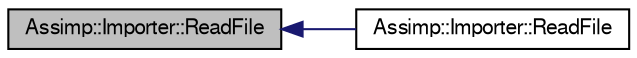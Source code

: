 digraph G
{
  bgcolor="transparent";
  edge [fontname="FreeSans",fontsize=10,labelfontname="FreeSans",labelfontsize=10];
  node [fontname="FreeSans",fontsize=10,shape=record];
  rankdir=LR;
  Node1 [label="Assimp::Importer::ReadFile",height=0.2,width=0.4,color="black", fillcolor="grey75", style="filled" fontcolor="black"];
  Node1 -> Node2 [dir=back,color="midnightblue",fontsize=10,style="solid"];
  Node2 [label="Assimp::Importer::ReadFile",height=0.2,width=0.4,color="black",URL="$class_assimp_1_1_importer.html#339882c7acb47d5b5110bbd078d870a9",tooltip="Reads the given file and returns its contents if successful."];
}
